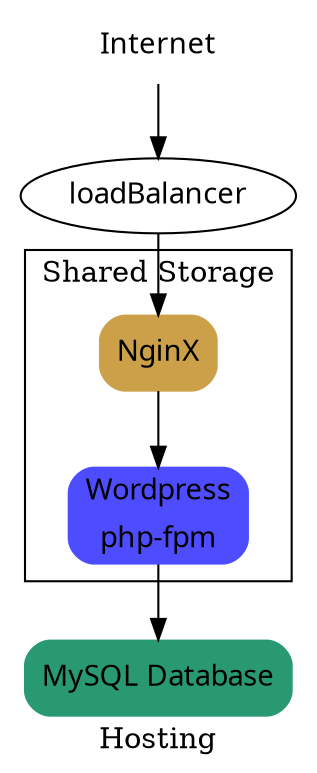 #!/usr/bin/env dot
# dot -Tpng -o hosting-simple.png hosting-simple.dot

digraph Hosting {
  graph [compound=true];
  node [fontname="verdana"];
  label = "Hosting"

  internet      [ shape=none,    label="Internet", image="cloud_250_134.png" ];

  internet      -> loadBalancer;
  loadBalancer  -> web;
  subgraph cluster_SharedStorage {
    label = "Shared Storage";
    web           -> app;
  }
  app -> db;


  web [shape=Mrecord, color="#cca049", style=filled, label="{NginX}"];
  app [shape=Mrecord, color="#4d4dff", style=filled, label="{Wordpress|php-fpm}"];
  db  [shape=Mrecord, color="#299971", style=filled, label="{MySQL Database}"];

}

